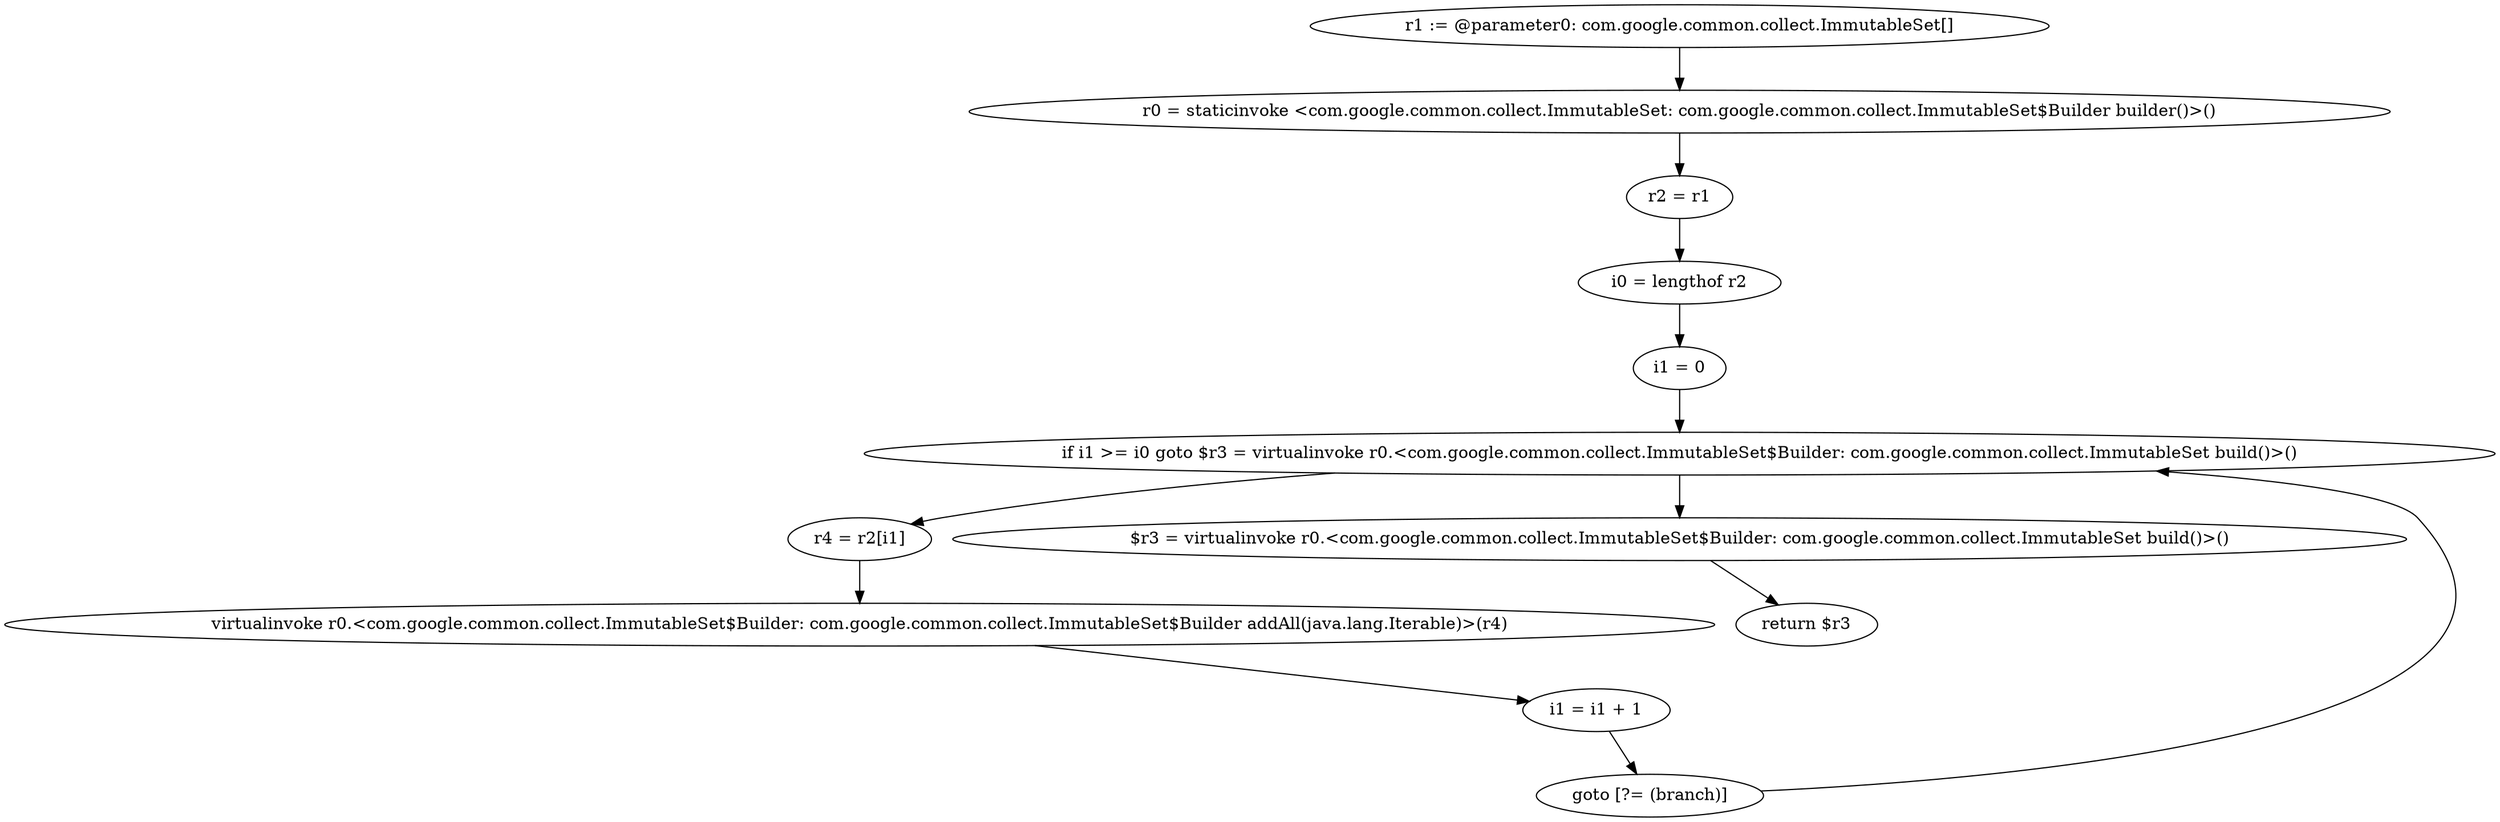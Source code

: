 digraph "unitGraph" {
    "r1 := @parameter0: com.google.common.collect.ImmutableSet[]"
    "r0 = staticinvoke <com.google.common.collect.ImmutableSet: com.google.common.collect.ImmutableSet$Builder builder()>()"
    "r2 = r1"
    "i0 = lengthof r2"
    "i1 = 0"
    "if i1 >= i0 goto $r3 = virtualinvoke r0.<com.google.common.collect.ImmutableSet$Builder: com.google.common.collect.ImmutableSet build()>()"
    "r4 = r2[i1]"
    "virtualinvoke r0.<com.google.common.collect.ImmutableSet$Builder: com.google.common.collect.ImmutableSet$Builder addAll(java.lang.Iterable)>(r4)"
    "i1 = i1 + 1"
    "goto [?= (branch)]"
    "$r3 = virtualinvoke r0.<com.google.common.collect.ImmutableSet$Builder: com.google.common.collect.ImmutableSet build()>()"
    "return $r3"
    "r1 := @parameter0: com.google.common.collect.ImmutableSet[]"->"r0 = staticinvoke <com.google.common.collect.ImmutableSet: com.google.common.collect.ImmutableSet$Builder builder()>()";
    "r0 = staticinvoke <com.google.common.collect.ImmutableSet: com.google.common.collect.ImmutableSet$Builder builder()>()"->"r2 = r1";
    "r2 = r1"->"i0 = lengthof r2";
    "i0 = lengthof r2"->"i1 = 0";
    "i1 = 0"->"if i1 >= i0 goto $r3 = virtualinvoke r0.<com.google.common.collect.ImmutableSet$Builder: com.google.common.collect.ImmutableSet build()>()";
    "if i1 >= i0 goto $r3 = virtualinvoke r0.<com.google.common.collect.ImmutableSet$Builder: com.google.common.collect.ImmutableSet build()>()"->"r4 = r2[i1]";
    "if i1 >= i0 goto $r3 = virtualinvoke r0.<com.google.common.collect.ImmutableSet$Builder: com.google.common.collect.ImmutableSet build()>()"->"$r3 = virtualinvoke r0.<com.google.common.collect.ImmutableSet$Builder: com.google.common.collect.ImmutableSet build()>()";
    "r4 = r2[i1]"->"virtualinvoke r0.<com.google.common.collect.ImmutableSet$Builder: com.google.common.collect.ImmutableSet$Builder addAll(java.lang.Iterable)>(r4)";
    "virtualinvoke r0.<com.google.common.collect.ImmutableSet$Builder: com.google.common.collect.ImmutableSet$Builder addAll(java.lang.Iterable)>(r4)"->"i1 = i1 + 1";
    "i1 = i1 + 1"->"goto [?= (branch)]";
    "goto [?= (branch)]"->"if i1 >= i0 goto $r3 = virtualinvoke r0.<com.google.common.collect.ImmutableSet$Builder: com.google.common.collect.ImmutableSet build()>()";
    "$r3 = virtualinvoke r0.<com.google.common.collect.ImmutableSet$Builder: com.google.common.collect.ImmutableSet build()>()"->"return $r3";
}
